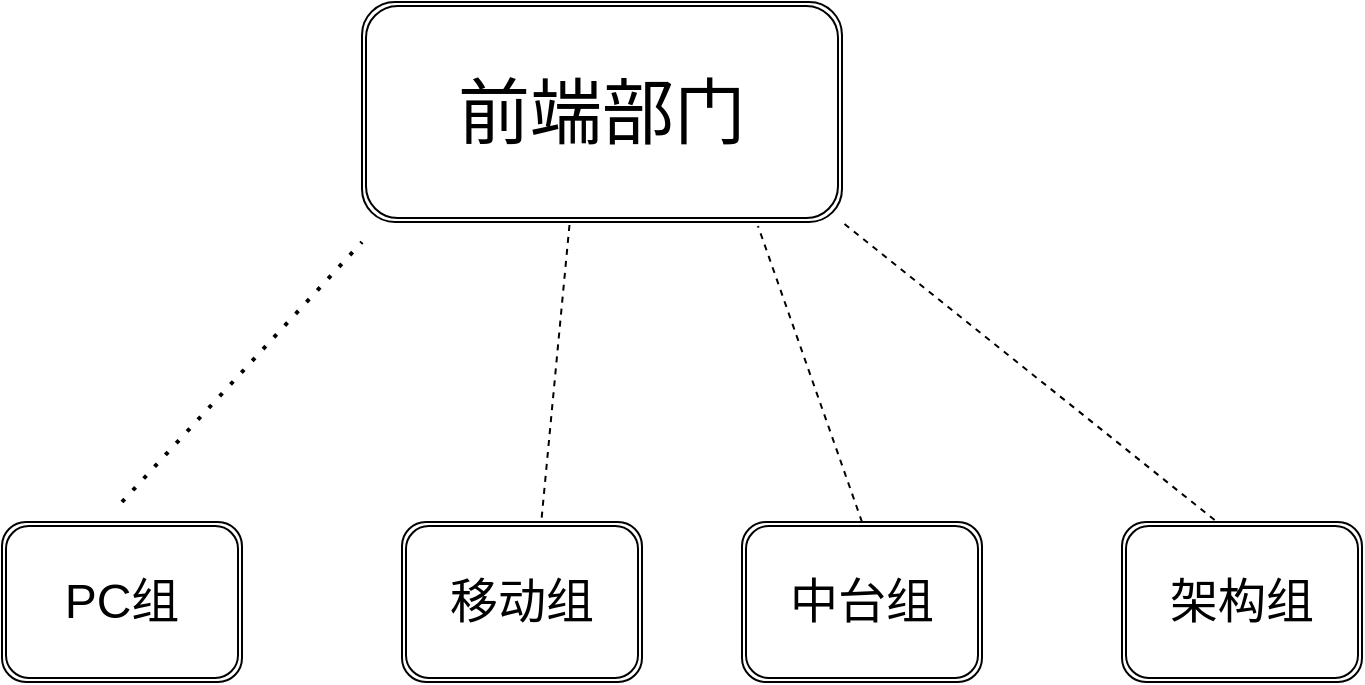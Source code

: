 <mxfile version="15.2.1" type="github" pages="2"><diagram id="VBq1GwNwtsjfVzfjHENE" name="5.11"><mxGraphModel dx="1422" dy="762" grid="1" gridSize="10" guides="1" tooltips="1" connect="1" arrows="1" fold="1" page="1" pageScale="1" pageWidth="827" pageHeight="1169" math="0" shadow="0"><root><mxCell id="0"/><mxCell id="s1c5p-fpLU94wOtuvOdo-10" parent="0"/><mxCell id="s1c5p-fpLU94wOtuvOdo-11" value="&lt;font style=&quot;font-size: 36px&quot;&gt;前端部门&lt;/font&gt;" style="shape=ext;double=1;rounded=1;whiteSpace=wrap;html=1;" parent="s1c5p-fpLU94wOtuvOdo-10" vertex="1"><mxGeometry x="280" y="140" width="240" height="110" as="geometry"/></mxCell><mxCell id="s1c5p-fpLU94wOtuvOdo-26" value="&lt;font style=&quot;font-size: 24px&quot;&gt;PC组&lt;/font&gt;" style="shape=ext;double=1;rounded=1;whiteSpace=wrap;html=1;" parent="s1c5p-fpLU94wOtuvOdo-10" vertex="1"><mxGeometry x="100" y="400" width="120" height="80" as="geometry"/></mxCell><mxCell id="s1c5p-fpLU94wOtuvOdo-27" value="&lt;font style=&quot;font-size: 24px&quot;&gt;移动组&lt;/font&gt;" style="shape=ext;double=1;rounded=1;whiteSpace=wrap;html=1;" parent="s1c5p-fpLU94wOtuvOdo-10" vertex="1"><mxGeometry x="300" y="400" width="120" height="80" as="geometry"/></mxCell><mxCell id="s1c5p-fpLU94wOtuvOdo-28" value="&lt;font style=&quot;font-size: 24px&quot;&gt;中台组&lt;/font&gt;" style="shape=ext;double=1;rounded=1;whiteSpace=wrap;html=1;" parent="s1c5p-fpLU94wOtuvOdo-10" vertex="1"><mxGeometry x="470" y="400" width="120" height="80" as="geometry"/></mxCell><mxCell id="s1c5p-fpLU94wOtuvOdo-29" value="&lt;font style=&quot;font-size: 24px&quot;&gt;架构组&lt;/font&gt;" style="shape=ext;double=1;rounded=1;whiteSpace=wrap;html=1;" parent="s1c5p-fpLU94wOtuvOdo-10" vertex="1"><mxGeometry x="660" y="400" width="120" height="80" as="geometry"/></mxCell><mxCell id="s1c5p-fpLU94wOtuvOdo-30" value="" style="endArrow=none;dashed=1;html=1;dashPattern=1 3;strokeWidth=2;" parent="s1c5p-fpLU94wOtuvOdo-10" edge="1"><mxGeometry width="50" height="50" relative="1" as="geometry"><mxPoint x="160" y="390" as="sourcePoint"/><mxPoint x="280" y="260" as="targetPoint"/></mxGeometry></mxCell><mxCell id="s1c5p-fpLU94wOtuvOdo-31" value="" style="endArrow=none;dashed=1;html=1;entryX=0.433;entryY=0.996;entryDx=0;entryDy=0;entryPerimeter=0;exitX=0.582;exitY=-0.027;exitDx=0;exitDy=0;exitPerimeter=0;" parent="s1c5p-fpLU94wOtuvOdo-10" source="s1c5p-fpLU94wOtuvOdo-27" target="s1c5p-fpLU94wOtuvOdo-11" edge="1"><mxGeometry width="50" height="50" relative="1" as="geometry"><mxPoint x="370" y="390" as="sourcePoint"/><mxPoint x="420" y="370" as="targetPoint"/></mxGeometry></mxCell><mxCell id="s1c5p-fpLU94wOtuvOdo-32" value="" style="endArrow=none;dashed=1;html=1;entryX=0.825;entryY=1.018;entryDx=0;entryDy=0;entryPerimeter=0;exitX=0.5;exitY=0;exitDx=0;exitDy=0;" parent="s1c5p-fpLU94wOtuvOdo-10" source="s1c5p-fpLU94wOtuvOdo-28" target="s1c5p-fpLU94wOtuvOdo-11" edge="1"><mxGeometry width="50" height="50" relative="1" as="geometry"><mxPoint x="370" y="420" as="sourcePoint"/><mxPoint x="420" y="370" as="targetPoint"/></mxGeometry></mxCell><mxCell id="s1c5p-fpLU94wOtuvOdo-33" value="" style="endArrow=none;dashed=1;html=1;entryX=1;entryY=1;entryDx=0;entryDy=0;exitX=0.386;exitY=-0.012;exitDx=0;exitDy=0;exitPerimeter=0;" parent="s1c5p-fpLU94wOtuvOdo-10" source="s1c5p-fpLU94wOtuvOdo-29" target="s1c5p-fpLU94wOtuvOdo-11" edge="1"><mxGeometry width="50" height="50" relative="1" as="geometry"><mxPoint x="590" y="360" as="sourcePoint"/><mxPoint x="640" y="310" as="targetPoint"/></mxGeometry></mxCell></root></mxGraphModel></diagram><diagram id="gKfLxP0zv-VOkNPckrl-" name="Page-2"><mxGraphModel dx="1385" dy="732" grid="1" gridSize="10" guides="1" tooltips="1" connect="1" arrows="1" fold="1" page="1" pageScale="1" pageWidth="827" pageHeight="1169" math="0" shadow="0"><root><mxCell id="In2TElitENnYQWpz5y-u-0"/><mxCell id="In2TElitENnYQWpz5y-u-1" parent="In2TElitENnYQWpz5y-u-0"/><mxCell id="HBoGp7q-VBlFeL1tblP4-0" value="&lt;table border=&quot;1&quot; width=&quot;100%&quot; height=&quot;100%&quot; cellpadding=&quot;4&quot; style=&quot;width:100%;height:100%;border-collapse:collapse;&quot;&gt;&lt;tr style=&quot;background-color:#A7C942;color:#ffffff;border:1px solid #98bf21;&quot;&gt;&lt;th align=&quot;left&quot;&gt;Title 1&lt;/th&gt;&lt;th align=&quot;left&quot;&gt;Title 2&lt;/th&gt;&lt;th align=&quot;left&quot;&gt;Title 3&lt;/th&gt;&lt;/tr&gt;&lt;tr style=&quot;border:1px solid #98bf21;&quot;&gt;&lt;td&gt;Value 1&lt;/td&gt;&lt;td&gt;Value 2&lt;/td&gt;&lt;td&gt;Value 3&lt;/td&gt;&lt;/tr&gt;&lt;tr style=&quot;background-color:#EAF2D3;border:1px solid #98bf21;&quot;&gt;&lt;td&gt;Value 4&lt;/td&gt;&lt;td&gt;Value 5&lt;/td&gt;&lt;td&gt;Value 6&lt;/td&gt;&lt;/tr&gt;&lt;tr style=&quot;border:1px solid #98bf21;&quot;&gt;&lt;td&gt;Value 7&lt;/td&gt;&lt;td&gt;Value 8&lt;/td&gt;&lt;td&gt;Value 9&lt;/td&gt;&lt;/tr&gt;&lt;tr style=&quot;background-color:#EAF2D3;border:1px solid #98bf21;&quot;&gt;&lt;td&gt;Value 10&lt;/td&gt;&lt;td&gt;Value 11&lt;/td&gt;&lt;td&gt;Value 12&lt;/td&gt;&lt;/tr&gt;&lt;/table&gt;" style="text;html=1;strokeColor=#c0c0c0;fillColor=#ffffff;overflow=fill;rounded=0;" vertex="1" parent="In2TElitENnYQWpz5y-u-1"><mxGeometry x="270" y="400" width="280" height="160" as="geometry"/></mxCell></root></mxGraphModel></diagram></mxfile>